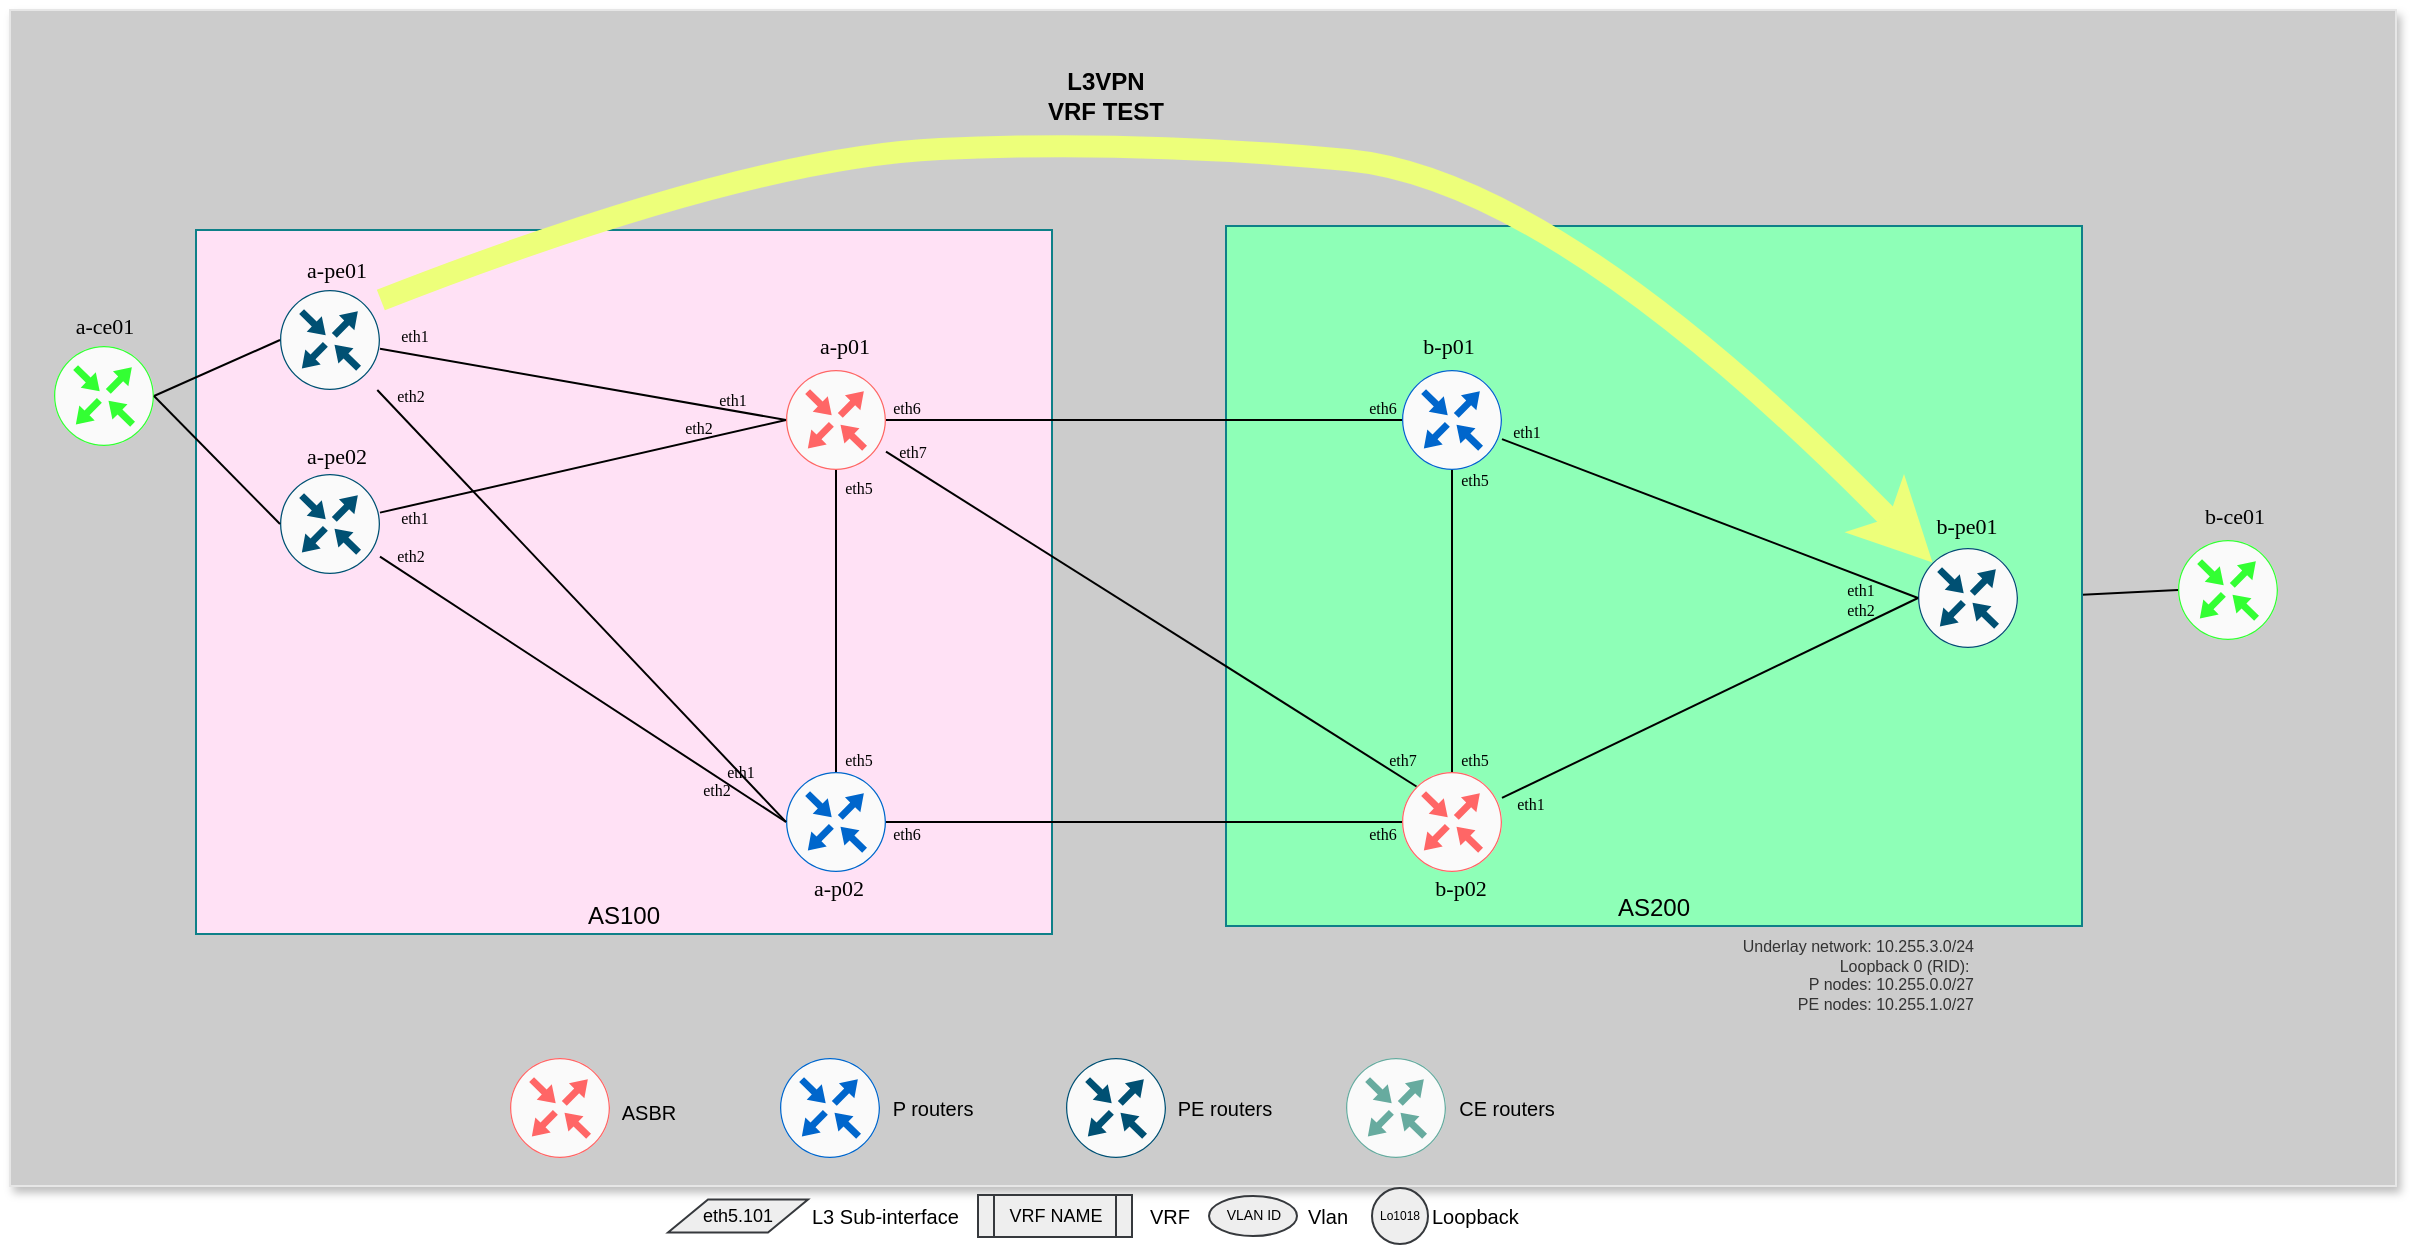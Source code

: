 <mxfile>
    <diagram name="Page-1" id="-UelpCdYEey4y5baOnSz">
        <mxGraphModel dx="1777" dy="1005" grid="0" gridSize="10" guides="1" tooltips="1" connect="1" arrows="1" fold="1" page="0" pageScale="1" pageWidth="827" pageHeight="1169" math="0" shadow="0">
            <root>
                <mxCell id="0"/>
                <mxCell id="-plp4mE1TCrz63QN9HbG-12" value="Background Image" parent="0"/>
                <mxCell id="-plp4mE1TCrz63QN9HbG-13" value="" style="rounded=0;whiteSpace=wrap;html=1;fillColor=#CCCCCC;fontColor=#333333;strokeColor=#E6E6E6;shadow=1;" parent="-plp4mE1TCrz63QN9HbG-12" vertex="1">
                    <mxGeometry x="-374" y="-184" width="1193" height="588" as="geometry"/>
                </mxCell>
                <mxCell id="3" value="a-ce01" style="text;html=1;align=center;verticalAlign=middle;resizable=0;points=[];autosize=1;strokeColor=none;fillColor=none;fontSize=11;fontFamily=Verdana;" parent="-plp4mE1TCrz63QN9HbG-12" vertex="1">
                    <mxGeometry x="-355" y="-39" width="56" height="25" as="geometry"/>
                </mxCell>
                <mxCell id="11" value="b-ce01" style="text;html=1;align=center;verticalAlign=middle;resizable=0;points=[];autosize=1;strokeColor=none;fillColor=none;fontSize=11;fontFamily=Verdana;" parent="-plp4mE1TCrz63QN9HbG-12" vertex="1">
                    <mxGeometry x="710" y="56" width="56" height="25" as="geometry"/>
                </mxCell>
                <mxCell id="13" style="edgeStyle=none;curved=1;rounded=0;orthogonalLoop=1;jettySize=auto;html=1;fontSize=12;startSize=8;endSize=8;endArrow=none;endFill=0;strokeWidth=1;exitX=1;exitY=0.5;exitDx=0;exitDy=0;exitPerimeter=0;entryX=0;entryY=0.5;entryDx=0;entryDy=0;entryPerimeter=0;" parent="-plp4mE1TCrz63QN9HbG-12" source="WSuv4SzaL3Qnk7HgxCXB-66" target="12" edge="1">
                    <mxGeometry relative="1" as="geometry">
                        <mxPoint x="742" y="120" as="targetPoint"/>
                        <mxPoint x="484" y="120" as="sourcePoint"/>
                    </mxGeometry>
                </mxCell>
                <mxCell id="1" parent="0"/>
                <mxCell id="WSuv4SzaL3Qnk7HgxCXB-26" value="AS100" style="rounded=0;whiteSpace=wrap;html=1;fillColor=#FFE1F5;strokeColor=#0e8088;verticalAlign=bottom;shadow=0;" parent="1" vertex="1">
                    <mxGeometry x="-281" y="-74" width="428" height="352" as="geometry"/>
                </mxCell>
                <mxCell id="WSuv4SzaL3Qnk7HgxCXB-204" value="" style="sketch=0;points=[[0.5,0,0],[1,0.5,0],[0.5,1,0],[0,0.5,0],[0.145,0.145,0],[0.856,0.145,0],[0.855,0.856,0],[0.145,0.855,0]];verticalLabelPosition=bottom;html=1;verticalAlign=top;aspect=fixed;align=center;pointerEvents=1;shape=mxgraph.cisco19.rect;prIcon=router;fillColor=#FAFAFA;strokeColor=#0066CC;fontSize=8;" parent="1" vertex="1">
                    <mxGeometry x="11" y="340" width="50" height="50" as="geometry"/>
                </mxCell>
                <mxCell id="WSuv4SzaL3Qnk7HgxCXB-205" value="P routers" style="text;html=1;align=center;verticalAlign=middle;resizable=0;points=[];autosize=1;strokeColor=none;fillColor=none;fontSize=10;" parent="1" vertex="1">
                    <mxGeometry x="58" y="353" width="58" height="24" as="geometry"/>
                </mxCell>
                <mxCell id="WSuv4SzaL3Qnk7HgxCXB-206" value="" style="sketch=0;points=[[0.5,0,0],[1,0.5,0],[0.5,1,0],[0,0.5,0],[0.145,0.145,0],[0.856,0.145,0],[0.855,0.856,0],[0.145,0.855,0]];verticalLabelPosition=bottom;html=1;verticalAlign=top;aspect=fixed;align=center;pointerEvents=1;shape=mxgraph.cisco19.rect;prIcon=router;fillColor=#FAFAFA;strokeColor=#005073;fontSize=8;" parent="1" vertex="1">
                    <mxGeometry x="154" y="340" width="50" height="50" as="geometry"/>
                </mxCell>
                <mxCell id="WSuv4SzaL3Qnk7HgxCXB-207" value="PE routers" style="text;html=1;align=center;verticalAlign=middle;resizable=0;points=[];autosize=1;strokeColor=none;fillColor=none;fontSize=10;" parent="1" vertex="1">
                    <mxGeometry x="200.5" y="353" width="65" height="24" as="geometry"/>
                </mxCell>
                <mxCell id="WSuv4SzaL3Qnk7HgxCXB-208" value="" style="sketch=0;points=[[0.5,0,0],[1,0.5,0],[0.5,1,0],[0,0.5,0],[0.145,0.145,0],[0.856,0.145,0],[0.855,0.856,0],[0.145,0.855,0]];verticalLabelPosition=bottom;html=1;verticalAlign=top;aspect=fixed;align=center;pointerEvents=1;shape=mxgraph.cisco19.rect;prIcon=router;fillColor=#FAFAFA;strokeColor=#67AB9F;fontSize=8;" parent="1" vertex="1">
                    <mxGeometry x="294" y="340" width="50" height="50" as="geometry"/>
                </mxCell>
                <mxCell id="WSuv4SzaL3Qnk7HgxCXB-209" value="CE routers" style="text;html=1;align=center;verticalAlign=middle;resizable=0;points=[];autosize=1;strokeColor=none;fillColor=none;fontSize=10;" parent="1" vertex="1">
                    <mxGeometry x="341" y="353" width="66" height="24" as="geometry"/>
                </mxCell>
                <mxCell id="-plp4mE1TCrz63QN9HbG-1" value="VRF NAME" style="shape=process;whiteSpace=wrap;html=1;backgroundOutline=1;fillColor=#eeeeee;strokeColor=#36393d;fontSize=9;" parent="1" vertex="1">
                    <mxGeometry x="110" y="408.5" width="77" height="21" as="geometry"/>
                </mxCell>
                <mxCell id="-plp4mE1TCrz63QN9HbG-2" value="VRF" style="text;html=1;align=left;verticalAlign=middle;resizable=0;points=[];autosize=1;strokeColor=none;fillColor=none;fontSize=10;" parent="1" vertex="1">
                    <mxGeometry x="194" y="407" width="38" height="24" as="geometry"/>
                </mxCell>
                <mxCell id="-plp4mE1TCrz63QN9HbG-3" value="VLAN ID" style="ellipse;whiteSpace=wrap;html=1;fontSize=7;fillColor=#eeeeee;strokeColor=#36393d;" parent="1" vertex="1">
                    <mxGeometry x="225.5" y="409" width="44" height="20" as="geometry"/>
                </mxCell>
                <mxCell id="-plp4mE1TCrz63QN9HbG-5" value="Vlan" style="text;html=1;align=left;verticalAlign=middle;resizable=0;points=[];autosize=1;strokeColor=none;fillColor=none;fontSize=10;" parent="1" vertex="1">
                    <mxGeometry x="273" y="407" width="38" height="24" as="geometry"/>
                </mxCell>
                <mxCell id="-plp4mE1TCrz63QN9HbG-7" value="Lo1018" style="ellipse;whiteSpace=wrap;html=1;aspect=fixed;fillColor=#eeeeee;strokeColor=#36393d;fontSize=6;" parent="1" vertex="1">
                    <mxGeometry x="307" y="405" width="28" height="28" as="geometry"/>
                </mxCell>
                <mxCell id="-plp4mE1TCrz63QN9HbG-8" value="Loopback" style="text;html=1;align=left;verticalAlign=middle;resizable=0;points=[];autosize=1;strokeColor=none;fillColor=none;fontSize=10;" parent="1" vertex="1">
                    <mxGeometry x="335" y="407" width="61" height="24" as="geometry"/>
                </mxCell>
                <mxCell id="JTRN2UEG_rgVW73hcwAd-14" value="eth5.101" style="shape=parallelogram;perimeter=parallelogramPerimeter;whiteSpace=wrap;html=1;fixedSize=1;fontSize=9;fillColor=#eeeeee;strokeColor=#36393d;" parent="1" vertex="1">
                    <mxGeometry x="-45" y="410.75" width="70" height="16.5" as="geometry"/>
                </mxCell>
                <mxCell id="JTRN2UEG_rgVW73hcwAd-15" value="L3 Sub-interface" style="text;html=1;align=left;verticalAlign=middle;resizable=0;points=[];autosize=1;strokeColor=none;fillColor=none;fontSize=10;" parent="1" vertex="1">
                    <mxGeometry x="25" y="407" width="91" height="24" as="geometry"/>
                </mxCell>
                <mxCell id="A-7povr_MnUaADOWKXIy-27" value="&lt;b&gt;L3VPN&lt;/b&gt;&lt;div&gt;&lt;b&gt;VRF TEST&lt;/b&gt;&lt;/div&gt;" style="text;html=1;align=center;verticalAlign=middle;whiteSpace=wrap;rounded=0;" parent="1" vertex="1">
                    <mxGeometry x="144" y="-156" width="60" height="30" as="geometry"/>
                </mxCell>
                <mxCell id="17" value="AS200" style="rounded=0;whiteSpace=wrap;html=1;fillColor=#8EFFB7;strokeColor=#0e8088;verticalAlign=bottom;shadow=0;" vertex="1" parent="1">
                    <mxGeometry x="234" y="-76" width="428" height="350" as="geometry"/>
                </mxCell>
                <mxCell id="A-7povr_MnUaADOWKXIy-25" value="" style="curved=1;endArrow=classic;html=1;rounded=0;entryX=0.145;entryY=0.145;entryDx=0;entryDy=0;entryPerimeter=0;exitX=0.902;exitY=1.12;exitDx=0;exitDy=0;exitPerimeter=0;strokeColor=#EDFF7A;strokeWidth=11;" parent="1" source="WSuv4SzaL3Qnk7HgxCXB-101" target="WSuv4SzaL3Qnk7HgxCXB-66" edge="1">
                    <mxGeometry width="50" height="50" relative="1" as="geometry">
                        <mxPoint x="229" y="75" as="sourcePoint"/>
                        <mxPoint x="279" y="25" as="targetPoint"/>
                        <Array as="points">
                            <mxPoint x="-7" y="-110"/>
                            <mxPoint x="189" y="-119"/>
                            <mxPoint x="400" y="-99"/>
                        </Array>
                    </mxGeometry>
                </mxCell>
                <mxCell id="WSuv4SzaL3Qnk7HgxCXB-57" value="Topology" parent="0"/>
                <mxCell id="WSuv4SzaL3Qnk7HgxCXB-58" value="" style="sketch=0;points=[[0.5,0,0],[1,0.5,0],[0.5,1,0],[0,0.5,0],[0.145,0.145,0],[0.856,0.145,0],[0.855,0.856,0],[0.145,0.855,0]];verticalLabelPosition=bottom;html=1;verticalAlign=top;aspect=fixed;align=center;pointerEvents=1;shape=mxgraph.cisco19.rect;prIcon=router;fillColor=#FAFAFA;strokeColor=#005073;" parent="WSuv4SzaL3Qnk7HgxCXB-57" vertex="1">
                    <mxGeometry x="-239" y="-44" width="50" height="50" as="geometry"/>
                </mxCell>
                <mxCell id="WSuv4SzaL3Qnk7HgxCXB-59" value="" style="sketch=0;points=[[0.5,0,0],[1,0.5,0],[0.5,1,0],[0,0.5,0],[0.145,0.145,0],[0.856,0.145,0],[0.855,0.856,0],[0.145,0.855,0]];verticalLabelPosition=bottom;html=1;verticalAlign=top;aspect=fixed;align=center;pointerEvents=1;shape=mxgraph.cisco19.rect;prIcon=router;fillColor=#FAFAFA;strokeColor=#005073;" parent="WSuv4SzaL3Qnk7HgxCXB-57" vertex="1">
                    <mxGeometry x="-239" y="48" width="50" height="50" as="geometry"/>
                </mxCell>
                <mxCell id="WSuv4SzaL3Qnk7HgxCXB-62" value="" style="sketch=0;points=[[0.5,0,0],[1,0.5,0],[0.5,1,0],[0,0.5,0],[0.145,0.145,0],[0.856,0.145,0],[0.855,0.856,0],[0.145,0.855,0]];verticalLabelPosition=bottom;html=1;verticalAlign=top;aspect=fixed;align=center;pointerEvents=1;shape=mxgraph.cisco19.rect;prIcon=router;fillColor=#FAFAFA;strokeColor=#FF6666;" parent="WSuv4SzaL3Qnk7HgxCXB-57" vertex="1">
                    <mxGeometry x="14" y="-4" width="50" height="50" as="geometry"/>
                </mxCell>
                <mxCell id="WSuv4SzaL3Qnk7HgxCXB-63" value="" style="sketch=0;points=[[0.5,0,0],[1,0.5,0],[0.5,1,0],[0,0.5,0],[0.145,0.145,0],[0.856,0.145,0],[0.855,0.856,0],[0.145,0.855,0]];verticalLabelPosition=bottom;html=1;verticalAlign=top;aspect=fixed;align=center;pointerEvents=1;shape=mxgraph.cisco19.rect;prIcon=router;fillColor=#FAFAFA;strokeColor=#0066CC;" parent="WSuv4SzaL3Qnk7HgxCXB-57" vertex="1">
                    <mxGeometry x="14" y="197" width="50" height="50" as="geometry"/>
                </mxCell>
                <mxCell id="WSuv4SzaL3Qnk7HgxCXB-64" value="" style="sketch=0;points=[[0.5,0,0],[1,0.5,0],[0.5,1,0],[0,0.5,0],[0.145,0.145,0],[0.856,0.145,0],[0.855,0.856,0],[0.145,0.855,0]];verticalLabelPosition=bottom;html=1;verticalAlign=top;aspect=fixed;align=center;pointerEvents=1;shape=mxgraph.cisco19.rect;prIcon=router;fillColor=#FAFAFA;strokeColor=#0066CC;" parent="WSuv4SzaL3Qnk7HgxCXB-57" vertex="1">
                    <mxGeometry x="322" y="-4" width="50" height="50" as="geometry"/>
                </mxCell>
                <mxCell id="WSuv4SzaL3Qnk7HgxCXB-65" value="" style="sketch=0;points=[[0.5,0,0],[1,0.5,0],[0.5,1,0],[0,0.5,0],[0.145,0.145,0],[0.856,0.145,0],[0.855,0.856,0],[0.145,0.855,0]];verticalLabelPosition=bottom;html=1;verticalAlign=top;aspect=fixed;align=center;pointerEvents=1;shape=mxgraph.cisco19.rect;prIcon=router;fillColor=#FAFAFA;strokeColor=#FF6666;" parent="WSuv4SzaL3Qnk7HgxCXB-57" vertex="1">
                    <mxGeometry x="322" y="197" width="50" height="50" as="geometry"/>
                </mxCell>
                <mxCell id="WSuv4SzaL3Qnk7HgxCXB-66" value="" style="sketch=0;points=[[0.5,0,0],[1,0.5,0],[0.5,1,0],[0,0.5,0],[0.145,0.145,0],[0.856,0.145,0],[0.855,0.856,0],[0.145,0.855,0]];verticalLabelPosition=bottom;html=1;verticalAlign=top;aspect=fixed;align=center;pointerEvents=1;shape=mxgraph.cisco19.rect;prIcon=router;fillColor=#FAFAFA;strokeColor=#005073;" parent="WSuv4SzaL3Qnk7HgxCXB-57" vertex="1">
                    <mxGeometry x="580" y="85" width="50" height="50" as="geometry"/>
                </mxCell>
                <mxCell id="WSuv4SzaL3Qnk7HgxCXB-69" style="edgeStyle=none;curved=1;rounded=0;orthogonalLoop=1;jettySize=auto;html=1;entryX=0;entryY=0.5;entryDx=0;entryDy=0;entryPerimeter=0;fontSize=12;startSize=8;endSize=8;endArrow=none;endFill=0;" parent="WSuv4SzaL3Qnk7HgxCXB-57" source="WSuv4SzaL3Qnk7HgxCXB-59" target="WSuv4SzaL3Qnk7HgxCXB-62" edge="1">
                    <mxGeometry relative="1" as="geometry"/>
                </mxCell>
                <mxCell id="WSuv4SzaL3Qnk7HgxCXB-70" style="edgeStyle=none;curved=1;rounded=0;orthogonalLoop=1;jettySize=auto;html=1;entryX=0;entryY=0.5;entryDx=0;entryDy=0;entryPerimeter=0;fontSize=12;startSize=8;endSize=8;endArrow=none;endFill=0;" parent="WSuv4SzaL3Qnk7HgxCXB-57" source="WSuv4SzaL3Qnk7HgxCXB-58" target="WSuv4SzaL3Qnk7HgxCXB-62" edge="1">
                    <mxGeometry relative="1" as="geometry"/>
                </mxCell>
                <mxCell id="WSuv4SzaL3Qnk7HgxCXB-71" style="edgeStyle=none;curved=1;rounded=0;orthogonalLoop=1;jettySize=auto;html=1;fontSize=12;startSize=8;endSize=8;endArrow=none;endFill=0;strokeWidth=1;" parent="WSuv4SzaL3Qnk7HgxCXB-57" source="WSuv4SzaL3Qnk7HgxCXB-62" target="WSuv4SzaL3Qnk7HgxCXB-64" edge="1">
                    <mxGeometry relative="1" as="geometry">
                        <mxPoint x="252" y="21" as="targetPoint"/>
                    </mxGeometry>
                </mxCell>
                <mxCell id="WSuv4SzaL3Qnk7HgxCXB-72" style="edgeStyle=none;curved=1;rounded=0;orthogonalLoop=1;jettySize=auto;html=1;entryX=0;entryY=0.5;entryDx=0;entryDy=0;entryPerimeter=0;fontSize=12;startSize=8;endSize=8;endArrow=none;endFill=0;strokeWidth=1;" parent="WSuv4SzaL3Qnk7HgxCXB-57" source="WSuv4SzaL3Qnk7HgxCXB-63" target="WSuv4SzaL3Qnk7HgxCXB-65" edge="1">
                    <mxGeometry relative="1" as="geometry"/>
                </mxCell>
                <mxCell id="WSuv4SzaL3Qnk7HgxCXB-73" style="edgeStyle=none;curved=1;rounded=0;orthogonalLoop=1;jettySize=auto;html=1;fontSize=12;startSize=8;endSize=8;entryX=0.5;entryY=1;entryDx=0;entryDy=0;entryPerimeter=0;endArrow=none;endFill=0;strokeWidth=1;" parent="WSuv4SzaL3Qnk7HgxCXB-57" source="WSuv4SzaL3Qnk7HgxCXB-63" target="WSuv4SzaL3Qnk7HgxCXB-62" edge="1">
                    <mxGeometry relative="1" as="geometry">
                        <mxPoint x="325" y="31" as="targetPoint"/>
                    </mxGeometry>
                </mxCell>
                <mxCell id="WSuv4SzaL3Qnk7HgxCXB-74" style="edgeStyle=none;curved=1;rounded=0;orthogonalLoop=1;jettySize=auto;html=1;entryX=0.5;entryY=0;entryDx=0;entryDy=0;entryPerimeter=0;fontSize=12;startSize=8;endSize=8;endArrow=none;endFill=0;strokeWidth=1;" parent="WSuv4SzaL3Qnk7HgxCXB-57" source="WSuv4SzaL3Qnk7HgxCXB-64" target="WSuv4SzaL3Qnk7HgxCXB-65" edge="1">
                    <mxGeometry relative="1" as="geometry"/>
                </mxCell>
                <mxCell id="WSuv4SzaL3Qnk7HgxCXB-75" style="edgeStyle=none;curved=1;rounded=0;orthogonalLoop=1;jettySize=auto;html=1;entryX=0.145;entryY=0.145;entryDx=0;entryDy=0;entryPerimeter=0;fontSize=12;startSize=8;endSize=8;endArrow=none;endFill=0;strokeWidth=1;" parent="WSuv4SzaL3Qnk7HgxCXB-57" source="WSuv4SzaL3Qnk7HgxCXB-62" target="WSuv4SzaL3Qnk7HgxCXB-65" edge="1">
                    <mxGeometry relative="1" as="geometry"/>
                </mxCell>
                <mxCell id="WSuv4SzaL3Qnk7HgxCXB-76" style="edgeStyle=none;curved=1;rounded=0;orthogonalLoop=1;jettySize=auto;html=1;entryX=0;entryY=0.5;entryDx=0;entryDy=0;entryPerimeter=0;fontSize=12;startSize=8;endSize=8;endArrow=none;endFill=0;" parent="WSuv4SzaL3Qnk7HgxCXB-57" source="WSuv4SzaL3Qnk7HgxCXB-58" target="WSuv4SzaL3Qnk7HgxCXB-63" edge="1">
                    <mxGeometry relative="1" as="geometry"/>
                </mxCell>
                <mxCell id="WSuv4SzaL3Qnk7HgxCXB-77" style="edgeStyle=none;curved=1;rounded=0;orthogonalLoop=1;jettySize=auto;html=1;entryX=0;entryY=0.5;entryDx=0;entryDy=0;entryPerimeter=0;fontSize=12;startSize=8;endSize=8;endArrow=none;endFill=0;" parent="WSuv4SzaL3Qnk7HgxCXB-57" source="WSuv4SzaL3Qnk7HgxCXB-59" target="WSuv4SzaL3Qnk7HgxCXB-63" edge="1">
                    <mxGeometry relative="1" as="geometry"/>
                </mxCell>
                <mxCell id="WSuv4SzaL3Qnk7HgxCXB-80" style="edgeStyle=none;curved=1;rounded=0;orthogonalLoop=1;jettySize=auto;html=1;entryX=0;entryY=0.5;entryDx=0;entryDy=0;entryPerimeter=0;fontSize=12;startSize=8;endSize=8;endArrow=none;endFill=0;" parent="WSuv4SzaL3Qnk7HgxCXB-57" source="WSuv4SzaL3Qnk7HgxCXB-64" target="WSuv4SzaL3Qnk7HgxCXB-66" edge="1">
                    <mxGeometry relative="1" as="geometry"/>
                </mxCell>
                <mxCell id="WSuv4SzaL3Qnk7HgxCXB-81" style="edgeStyle=none;curved=1;rounded=0;orthogonalLoop=1;jettySize=auto;html=1;entryX=0;entryY=0.5;entryDx=0;entryDy=0;entryPerimeter=0;fontSize=12;startSize=8;endSize=8;endArrow=none;endFill=0;" parent="WSuv4SzaL3Qnk7HgxCXB-57" source="WSuv4SzaL3Qnk7HgxCXB-65" target="WSuv4SzaL3Qnk7HgxCXB-66" edge="1">
                    <mxGeometry relative="1" as="geometry"/>
                </mxCell>
                <UserObject label="&lt;div&gt;&lt;span data-lucid-type=&quot;application/vnd.lucid.text&quot; data-lucid-content=&quot;{&amp;quot;t&amp;quot;:&amp;quot;Loopback 0 (RID): 1.0.0.xISIS: 49.019.168.0.00x.00&amp;quot;,&amp;quot;m&amp;quot;:[{&amp;quot;s&amp;quot;:0,&amp;quot;n&amp;quot;:&amp;quot;a&amp;quot;,&amp;quot;v&amp;quot;:&amp;quot;left&amp;quot;},{&amp;quot;s&amp;quot;:0,&amp;quot;n&amp;quot;:&amp;quot;c&amp;quot;,&amp;quot;v&amp;quot;:&amp;quot;333333ff&amp;quot;,&amp;quot;e&amp;quot;:56},{&amp;quot;s&amp;quot;:0,&amp;quot;n&amp;quot;:&amp;quot;s&amp;quot;,&amp;quot;v&amp;quot;:17.778,&amp;quot;e&amp;quot;:56}]}&quot;&gt;&lt;span style=&quot;color: rgb(51, 51, 51);&quot;&gt;&lt;font&gt;Underlay network: 10.255.3.0/24&lt;/font&gt;&lt;/span&gt;&lt;/span&gt;&lt;/div&gt;&lt;span data-lucid-type=&quot;application/vnd.lucid.text&quot; data-lucid-content=&quot;{&amp;quot;t&amp;quot;:&amp;quot;Loopback 0 (RID): 1.0.0.xISIS: 49.019.168.0.00x.00&amp;quot;,&amp;quot;m&amp;quot;:[{&amp;quot;s&amp;quot;:0,&amp;quot;n&amp;quot;:&amp;quot;a&amp;quot;,&amp;quot;v&amp;quot;:&amp;quot;left&amp;quot;},{&amp;quot;s&amp;quot;:0,&amp;quot;n&amp;quot;:&amp;quot;c&amp;quot;,&amp;quot;v&amp;quot;:&amp;quot;333333ff&amp;quot;,&amp;quot;e&amp;quot;:56},{&amp;quot;s&amp;quot;:0,&amp;quot;n&amp;quot;:&amp;quot;s&amp;quot;,&amp;quot;v&amp;quot;:17.778,&amp;quot;e&amp;quot;:56}]}&quot;&gt;&lt;span style=&quot;color: rgb(51, 51, 51);&quot;&gt;&lt;font&gt;Loopback 0 (RID):&amp;nbsp;&lt;br&gt;&lt;/font&gt;&lt;/span&gt;&lt;/span&gt;&lt;div&gt;&lt;span data-lucid-type=&quot;application/vnd.lucid.text&quot; data-lucid-content=&quot;{&amp;quot;t&amp;quot;:&amp;quot;Loopback 0 (RID): 1.0.0.xISIS: 49.019.168.0.00x.00&amp;quot;,&amp;quot;m&amp;quot;:[{&amp;quot;s&amp;quot;:0,&amp;quot;n&amp;quot;:&amp;quot;a&amp;quot;,&amp;quot;v&amp;quot;:&amp;quot;left&amp;quot;},{&amp;quot;s&amp;quot;:0,&amp;quot;n&amp;quot;:&amp;quot;c&amp;quot;,&amp;quot;v&amp;quot;:&amp;quot;333333ff&amp;quot;,&amp;quot;e&amp;quot;:56},{&amp;quot;s&amp;quot;:0,&amp;quot;n&amp;quot;:&amp;quot;s&amp;quot;,&amp;quot;v&amp;quot;:17.778,&amp;quot;e&amp;quot;:56}]}&quot;&gt;&lt;font style=&quot;&quot;&gt;&lt;font color=&quot;#333333&quot;&gt;P nodes: 10.255.0.0/27&lt;/font&gt;&lt;br&gt;&lt;/font&gt;&lt;/span&gt;&lt;/div&gt;&lt;div&gt;&lt;span data-lucid-type=&quot;application/vnd.lucid.text&quot; data-lucid-content=&quot;{&amp;quot;t&amp;quot;:&amp;quot;Loopback 0 (RID): 1.0.0.xISIS: 49.019.168.0.00x.00&amp;quot;,&amp;quot;m&amp;quot;:[{&amp;quot;s&amp;quot;:0,&amp;quot;n&amp;quot;:&amp;quot;a&amp;quot;,&amp;quot;v&amp;quot;:&amp;quot;left&amp;quot;},{&amp;quot;s&amp;quot;:0,&amp;quot;n&amp;quot;:&amp;quot;c&amp;quot;,&amp;quot;v&amp;quot;:&amp;quot;333333ff&amp;quot;,&amp;quot;e&amp;quot;:56},{&amp;quot;s&amp;quot;:0,&amp;quot;n&amp;quot;:&amp;quot;s&amp;quot;,&amp;quot;v&amp;quot;:17.778,&amp;quot;e&amp;quot;:56}]}&quot;&gt;&lt;font style=&quot;&quot;&gt;&lt;font color=&quot;#333333&quot;&gt;PE nodes:&amp;nbsp;&lt;/font&gt;&lt;/font&gt;&lt;/span&gt;&lt;span style=&quot;background-color: initial;&quot;&gt;&lt;font color=&quot;#333333&quot;&gt;10.255.1.0/27&lt;/font&gt;&lt;/span&gt;&lt;/div&gt;" id="WSuv4SzaL3Qnk7HgxCXB-153">
                    <mxCell style="text;whiteSpace=wrap;html=1;align=right;fontSize=8;fontFamily=Helvetica;" parent="WSuv4SzaL3Qnk7HgxCXB-57" vertex="1">
                        <mxGeometry x="485" y="273" width="125" height="38" as="geometry"/>
                    </mxCell>
                </UserObject>
                <mxCell id="-plp4mE1TCrz63QN9HbG-9" value="" style="sketch=0;points=[[0.5,0,0],[1,0.5,0],[0.5,1,0],[0,0.5,0],[0.145,0.145,0],[0.856,0.145,0],[0.855,0.856,0],[0.145,0.855,0]];verticalLabelPosition=bottom;html=1;verticalAlign=top;aspect=fixed;align=center;pointerEvents=1;shape=mxgraph.cisco19.rect;prIcon=router;fillColor=#FAFAFA;strokeColor=#FF6666;" parent="WSuv4SzaL3Qnk7HgxCXB-57" vertex="1">
                    <mxGeometry x="-124" y="340" width="50" height="50" as="geometry"/>
                </mxCell>
                <mxCell id="-plp4mE1TCrz63QN9HbG-10" value="ASBR" style="text;html=1;align=center;verticalAlign=middle;resizable=0;points=[];autosize=1;strokeColor=none;fillColor=none;fontSize=10;" parent="WSuv4SzaL3Qnk7HgxCXB-57" vertex="1">
                    <mxGeometry x="-78" y="355" width="45" height="24" as="geometry"/>
                </mxCell>
                <mxCell id="12" value="" style="sketch=0;points=[[0.5,0,0],[1,0.5,0],[0.5,1,0],[0,0.5,0],[0.145,0.145,0],[0.856,0.145,0],[0.855,0.856,0],[0.145,0.855,0]];verticalLabelPosition=bottom;html=1;verticalAlign=top;aspect=fixed;align=center;pointerEvents=1;shape=mxgraph.cisco19.rect;prIcon=router;fillColor=#FAFAFA;strokeColor=#33FF33;" parent="WSuv4SzaL3Qnk7HgxCXB-57" vertex="1">
                    <mxGeometry x="710" y="81" width="50" height="50" as="geometry"/>
                </mxCell>
                <mxCell id="2" value="" style="sketch=0;points=[[0.5,0,0],[1,0.5,0],[0.5,1,0],[0,0.5,0],[0.145,0.145,0],[0.856,0.145,0],[0.855,0.856,0],[0.145,0.855,0]];verticalLabelPosition=bottom;html=1;verticalAlign=top;aspect=fixed;align=center;pointerEvents=1;shape=mxgraph.cisco19.rect;prIcon=router;fillColor=#FAFAFA;strokeColor=#33FF33;" parent="WSuv4SzaL3Qnk7HgxCXB-57" vertex="1">
                    <mxGeometry x="-352" y="-16" width="50" height="50" as="geometry"/>
                </mxCell>
                <mxCell id="5" style="edgeStyle=none;curved=1;rounded=0;orthogonalLoop=1;jettySize=auto;html=1;entryX=0;entryY=0.5;entryDx=0;entryDy=0;entryPerimeter=0;fontSize=12;startSize=8;endSize=8;endArrow=none;endFill=0;exitX=1;exitY=0.5;exitDx=0;exitDy=0;exitPerimeter=0;" parent="WSuv4SzaL3Qnk7HgxCXB-57" source="2" target="WSuv4SzaL3Qnk7HgxCXB-58" edge="1">
                    <mxGeometry relative="1" as="geometry">
                        <mxPoint x="-275" y="-4" as="sourcePoint"/>
                        <mxPoint x="-192" y="115.61" as="targetPoint"/>
                    </mxGeometry>
                </mxCell>
                <mxCell id="6" style="edgeStyle=none;curved=1;rounded=0;orthogonalLoop=1;jettySize=auto;html=1;entryX=0;entryY=0.5;entryDx=0;entryDy=0;entryPerimeter=0;fontSize=12;startSize=8;endSize=8;endArrow=none;endFill=0;exitX=1;exitY=0.5;exitDx=0;exitDy=0;exitPerimeter=0;" parent="WSuv4SzaL3Qnk7HgxCXB-57" source="2" target="WSuv4SzaL3Qnk7HgxCXB-59" edge="1">
                    <mxGeometry relative="1" as="geometry">
                        <mxPoint x="-310" y="83" as="sourcePoint"/>
                        <mxPoint x="-247" y="55" as="targetPoint"/>
                    </mxGeometry>
                </mxCell>
                <mxCell id="WSuv4SzaL3Qnk7HgxCXB-48" value="Hostnames" parent="0"/>
                <mxCell id="WSuv4SzaL3Qnk7HgxCXB-49" value="a-p01" style="text;html=1;align=center;verticalAlign=middle;resizable=0;points=[];autosize=1;strokeColor=none;fillColor=none;fontSize=11;fontFamily=Verdana;" parent="WSuv4SzaL3Qnk7HgxCXB-48" vertex="1">
                    <mxGeometry x="18" y="-29" width="50" height="25" as="geometry"/>
                </mxCell>
                <mxCell id="WSuv4SzaL3Qnk7HgxCXB-50" value="a-p02" style="text;html=1;align=center;verticalAlign=middle;resizable=0;points=[];autosize=1;strokeColor=none;fillColor=none;fontSize=11;fontFamily=Verdana;" parent="WSuv4SzaL3Qnk7HgxCXB-48" vertex="1">
                    <mxGeometry x="14.5" y="242" width="50" height="25" as="geometry"/>
                </mxCell>
                <mxCell id="WSuv4SzaL3Qnk7HgxCXB-51" value="b-pe01" style="text;html=1;align=center;verticalAlign=middle;resizable=0;points=[];autosize=1;strokeColor=none;fillColor=none;fontSize=11;fontFamily=Verdana;" parent="WSuv4SzaL3Qnk7HgxCXB-48" vertex="1">
                    <mxGeometry x="575" y="61" width="57" height="25" as="geometry"/>
                </mxCell>
                <mxCell id="WSuv4SzaL3Qnk7HgxCXB-52" value="a-pe02" style="text;html=1;align=center;verticalAlign=middle;resizable=0;points=[];autosize=1;strokeColor=none;fillColor=none;fontSize=11;fontFamily=Verdana;" parent="WSuv4SzaL3Qnk7HgxCXB-48" vertex="1">
                    <mxGeometry x="-240" y="26" width="57" height="25" as="geometry"/>
                </mxCell>
                <mxCell id="WSuv4SzaL3Qnk7HgxCXB-55" value="b-p02" style="text;html=1;align=center;verticalAlign=middle;resizable=0;points=[];autosize=1;strokeColor=none;fillColor=none;fontSize=11;fontFamily=Verdana;" parent="WSuv4SzaL3Qnk7HgxCXB-48" vertex="1">
                    <mxGeometry x="325" y="242" width="51" height="25" as="geometry"/>
                </mxCell>
                <mxCell id="WSuv4SzaL3Qnk7HgxCXB-56" value="b-p01" style="text;html=1;align=center;verticalAlign=middle;resizable=0;points=[];autosize=1;strokeColor=none;fillColor=none;fontSize=11;fontFamily=Verdana;" parent="WSuv4SzaL3Qnk7HgxCXB-48" vertex="1">
                    <mxGeometry x="319.5" y="-28.5" width="51" height="25" as="geometry"/>
                </mxCell>
                <mxCell id="WSuv4SzaL3Qnk7HgxCXB-101" value="a-pe01" style="text;html=1;align=center;verticalAlign=middle;resizable=0;points=[];autosize=1;strokeColor=none;fillColor=none;fontSize=11;fontFamily=Verdana;" parent="WSuv4SzaL3Qnk7HgxCXB-48" vertex="1">
                    <mxGeometry x="-240" y="-67" width="57" height="25" as="geometry"/>
                </mxCell>
                <mxCell id="WSuv4SzaL3Qnk7HgxCXB-106" value="Interfaces" parent="0"/>
                <mxCell id="WSuv4SzaL3Qnk7HgxCXB-115" value="eth1" style="text;html=1;align=center;verticalAlign=middle;resizable=0;points=[];autosize=1;strokeColor=none;fillColor=none;fontSize=8;fontFamily=Verdana;" parent="WSuv4SzaL3Qnk7HgxCXB-106" vertex="1">
                    <mxGeometry x="-190" y="-32" width="36" height="22" as="geometry"/>
                </mxCell>
                <mxCell id="WSuv4SzaL3Qnk7HgxCXB-116" value="eth2" style="text;html=1;align=center;verticalAlign=middle;resizable=0;points=[];autosize=1;strokeColor=none;fillColor=none;fontSize=8;fontFamily=Verdana;" parent="WSuv4SzaL3Qnk7HgxCXB-106" vertex="1">
                    <mxGeometry x="-192" y="-2" width="36" height="22" as="geometry"/>
                </mxCell>
                <mxCell id="WSuv4SzaL3Qnk7HgxCXB-117" value="eth1" style="text;html=1;align=center;verticalAlign=middle;resizable=0;points=[];autosize=1;strokeColor=none;fillColor=none;fontSize=8;fontFamily=Verdana;" parent="WSuv4SzaL3Qnk7HgxCXB-106" vertex="1">
                    <mxGeometry x="-190" y="59" width="36" height="22" as="geometry"/>
                </mxCell>
                <mxCell id="WSuv4SzaL3Qnk7HgxCXB-118" value="eth2" style="text;html=1;align=center;verticalAlign=middle;resizable=0;points=[];autosize=1;strokeColor=none;fillColor=none;fontSize=8;fontFamily=Verdana;" parent="WSuv4SzaL3Qnk7HgxCXB-106" vertex="1">
                    <mxGeometry x="-192" y="78" width="36" height="22" as="geometry"/>
                </mxCell>
                <mxCell id="WSuv4SzaL3Qnk7HgxCXB-123" value="eth1" style="text;html=1;align=center;verticalAlign=middle;resizable=0;points=[];autosize=1;strokeColor=none;fillColor=none;fontSize=8;fontFamily=Verdana;" parent="WSuv4SzaL3Qnk7HgxCXB-106" vertex="1">
                    <mxGeometry x="-31" width="36" height="22" as="geometry"/>
                </mxCell>
                <mxCell id="WSuv4SzaL3Qnk7HgxCXB-124" value="eth2" style="text;html=1;align=center;verticalAlign=middle;resizable=0;points=[];autosize=1;strokeColor=none;fillColor=none;fontSize=8;fontFamily=Verdana;" parent="WSuv4SzaL3Qnk7HgxCXB-106" vertex="1">
                    <mxGeometry x="-48" y="14" width="36" height="22" as="geometry"/>
                </mxCell>
                <mxCell id="WSuv4SzaL3Qnk7HgxCXB-129" value="eth1" style="text;html=1;align=center;verticalAlign=middle;resizable=0;points=[];autosize=1;strokeColor=none;fillColor=none;fontSize=8;fontFamily=Verdana;" parent="WSuv4SzaL3Qnk7HgxCXB-106" vertex="1">
                    <mxGeometry x="-27" y="186" width="36" height="22" as="geometry"/>
                </mxCell>
                <mxCell id="WSuv4SzaL3Qnk7HgxCXB-130" value="eth2" style="text;html=1;align=center;verticalAlign=middle;resizable=0;points=[];autosize=1;strokeColor=none;fillColor=none;fontSize=8;fontFamily=Verdana;" parent="WSuv4SzaL3Qnk7HgxCXB-106" vertex="1">
                    <mxGeometry x="-39" y="195" width="36" height="22" as="geometry"/>
                </mxCell>
                <mxCell id="WSuv4SzaL3Qnk7HgxCXB-133" value="eth5" style="text;html=1;align=center;verticalAlign=middle;resizable=0;points=[];autosize=1;strokeColor=none;fillColor=none;fontSize=8;fontFamily=Verdana;" parent="WSuv4SzaL3Qnk7HgxCXB-106" vertex="1">
                    <mxGeometry x="32" y="44" width="36" height="22" as="geometry"/>
                </mxCell>
                <mxCell id="WSuv4SzaL3Qnk7HgxCXB-134" value="eth5" style="text;html=1;align=center;verticalAlign=middle;resizable=0;points=[];autosize=1;strokeColor=none;fillColor=none;fontSize=8;fontFamily=Verdana;" parent="WSuv4SzaL3Qnk7HgxCXB-106" vertex="1">
                    <mxGeometry x="32" y="180" width="36" height="22" as="geometry"/>
                </mxCell>
                <mxCell id="WSuv4SzaL3Qnk7HgxCXB-135" value="eth7" style="text;html=1;align=center;verticalAlign=middle;resizable=0;points=[];autosize=1;strokeColor=none;fillColor=none;fontSize=8;fontFamily=Verdana;" parent="WSuv4SzaL3Qnk7HgxCXB-106" vertex="1">
                    <mxGeometry x="59" y="26" width="36" height="22" as="geometry"/>
                </mxCell>
                <mxCell id="WSuv4SzaL3Qnk7HgxCXB-136" value="eth7" style="text;html=1;align=center;verticalAlign=middle;resizable=0;points=[];autosize=1;strokeColor=none;fillColor=none;fontSize=8;fontFamily=Verdana;" parent="WSuv4SzaL3Qnk7HgxCXB-106" vertex="1">
                    <mxGeometry x="304" y="180" width="36" height="22" as="geometry"/>
                </mxCell>
                <mxCell id="WSuv4SzaL3Qnk7HgxCXB-137" value="eth6" style="text;html=1;align=center;verticalAlign=middle;resizable=0;points=[];autosize=1;strokeColor=none;fillColor=none;fontSize=8;fontFamily=Verdana;" parent="WSuv4SzaL3Qnk7HgxCXB-106" vertex="1">
                    <mxGeometry x="56" y="4" width="36" height="22" as="geometry"/>
                </mxCell>
                <mxCell id="WSuv4SzaL3Qnk7HgxCXB-138" value="eth6" style="text;html=1;align=center;verticalAlign=middle;resizable=0;points=[];autosize=1;strokeColor=none;fillColor=none;fontSize=8;fontFamily=Verdana;" parent="WSuv4SzaL3Qnk7HgxCXB-106" vertex="1">
                    <mxGeometry x="56" y="217" width="36" height="22" as="geometry"/>
                </mxCell>
                <mxCell id="WSuv4SzaL3Qnk7HgxCXB-139" value="eth6" style="text;html=1;align=center;verticalAlign=middle;resizable=0;points=[];autosize=1;strokeColor=none;fillColor=none;fontSize=8;fontFamily=Verdana;" parent="WSuv4SzaL3Qnk7HgxCXB-106" vertex="1">
                    <mxGeometry x="294" y="217" width="36" height="22" as="geometry"/>
                </mxCell>
                <mxCell id="WSuv4SzaL3Qnk7HgxCXB-140" value="eth6" style="text;html=1;align=center;verticalAlign=middle;resizable=0;points=[];autosize=1;strokeColor=none;fillColor=none;fontSize=8;fontFamily=Verdana;" parent="WSuv4SzaL3Qnk7HgxCXB-106" vertex="1">
                    <mxGeometry x="294" y="4" width="36" height="22" as="geometry"/>
                </mxCell>
                <mxCell id="WSuv4SzaL3Qnk7HgxCXB-141" value="eth5" style="text;html=1;align=center;verticalAlign=middle;resizable=0;points=[];autosize=1;strokeColor=none;fillColor=none;fontSize=8;fontFamily=Verdana;" parent="WSuv4SzaL3Qnk7HgxCXB-106" vertex="1">
                    <mxGeometry x="340" y="180" width="36" height="22" as="geometry"/>
                </mxCell>
                <mxCell id="WSuv4SzaL3Qnk7HgxCXB-142" value="eth5" style="text;html=1;align=center;verticalAlign=middle;resizable=0;points=[];autosize=1;strokeColor=none;fillColor=none;fontSize=8;fontFamily=Verdana;" parent="WSuv4SzaL3Qnk7HgxCXB-106" vertex="1">
                    <mxGeometry x="340" y="40" width="36" height="22" as="geometry"/>
                </mxCell>
                <mxCell id="WSuv4SzaL3Qnk7HgxCXB-143" value="eth1" style="text;html=1;align=center;verticalAlign=middle;resizable=0;points=[];autosize=1;strokeColor=none;fillColor=none;fontSize=8;fontFamily=Verdana;" parent="WSuv4SzaL3Qnk7HgxCXB-106" vertex="1">
                    <mxGeometry x="366" y="16" width="36" height="22" as="geometry"/>
                </mxCell>
                <mxCell id="WSuv4SzaL3Qnk7HgxCXB-144" value="eth1" style="text;html=1;align=center;verticalAlign=middle;resizable=0;points=[];autosize=1;strokeColor=none;fillColor=none;fontSize=8;fontFamily=Verdana;" parent="WSuv4SzaL3Qnk7HgxCXB-106" vertex="1">
                    <mxGeometry x="368" y="202" width="36" height="22" as="geometry"/>
                </mxCell>
                <mxCell id="WSuv4SzaL3Qnk7HgxCXB-145" value="eth1" style="text;html=1;align=center;verticalAlign=middle;resizable=0;points=[];autosize=1;strokeColor=none;fillColor=none;fontSize=8;fontFamily=Verdana;" parent="WSuv4SzaL3Qnk7HgxCXB-106" vertex="1">
                    <mxGeometry x="533" y="95" width="36" height="22" as="geometry"/>
                </mxCell>
                <mxCell id="WSuv4SzaL3Qnk7HgxCXB-146" value="eth2" style="text;html=1;align=center;verticalAlign=middle;resizable=0;points=[];autosize=1;strokeColor=none;fillColor=none;fontSize=8;fontFamily=Verdana;" parent="WSuv4SzaL3Qnk7HgxCXB-106" vertex="1">
                    <mxGeometry x="533" y="105" width="36" height="22" as="geometry"/>
                </mxCell>
                <mxCell id="WSuv4SzaL3Qnk7HgxCXB-154" value="VRF Clients" parent="0" visible="0"/>
                <mxCell id="WSuv4SzaL3Qnk7HgxCXB-155" value="CLIENTS" style="shape=process;whiteSpace=wrap;html=1;backgroundOutline=1;fillColor=#d0cee2;strokeColor=#56517e;fontSize=9;" parent="WSuv4SzaL3Qnk7HgxCXB-154" vertex="1">
                    <mxGeometry x="-254" y="-10" width="77" height="21" as="geometry"/>
                </mxCell>
                <mxCell id="WSuv4SzaL3Qnk7HgxCXB-156" value="CLIENTS" style="shape=process;whiteSpace=wrap;html=1;backgroundOutline=1;fillColor=#d0cee2;strokeColor=#56517e;fontSize=9;" parent="WSuv4SzaL3Qnk7HgxCXB-154" vertex="1">
                    <mxGeometry x="-254" y="88" width="77" height="21" as="geometry"/>
                </mxCell>
                <mxCell id="WSuv4SzaL3Qnk7HgxCXB-159" value="CLIENTS" style="shape=process;whiteSpace=wrap;html=1;backgroundOutline=1;fillColor=#d0cee2;strokeColor=#56517e;fontSize=9;" parent="WSuv4SzaL3Qnk7HgxCXB-154" vertex="1">
                    <mxGeometry x="-470" y="11" width="77" height="21" as="geometry"/>
                </mxCell>
                <mxCell id="WSuv4SzaL3Qnk7HgxCXB-190" style="edgeStyle=none;curved=1;rounded=0;orthogonalLoop=1;jettySize=auto;html=1;fontSize=12;startSize=8;endSize=8;strokeColor=#97D077;endArrow=classicThin;endFill=1;startArrow=classicThin;startFill=1;" parent="WSuv4SzaL3Qnk7HgxCXB-154" edge="1">
                    <mxGeometry relative="1" as="geometry">
                        <mxPoint x="752.677" y="99.968" as="targetPoint"/>
                        <mxPoint x="675" y="100" as="sourcePoint"/>
                    </mxGeometry>
                </mxCell>
                <mxCell id="WSuv4SzaL3Qnk7HgxCXB-191" value="static" style="edgeLabel;html=1;align=center;verticalAlign=middle;resizable=0;points=[];fontSize=9;fontColor=#97D077;" parent="WSuv4SzaL3Qnk7HgxCXB-190" vertex="1" connectable="0">
                    <mxGeometry x="0.086" relative="1" as="geometry">
                        <mxPoint as="offset"/>
                    </mxGeometry>
                </mxCell>
                <mxCell id="WSuv4SzaL3Qnk7HgxCXB-161" value="vlan 1810" style="ellipse;whiteSpace=wrap;html=1;fontSize=7;fillColor=#d0cee2;strokeColor=#56517e;" parent="WSuv4SzaL3Qnk7HgxCXB-154" vertex="1">
                    <mxGeometry x="-397" y="12" width="44" height="20" as="geometry"/>
                </mxCell>
                <mxCell id="WSuv4SzaL3Qnk7HgxCXB-162" value="vlan 1810" style="ellipse;whiteSpace=wrap;html=1;fontSize=7;fillColor=#d0cee2;strokeColor=#56517e;" parent="WSuv4SzaL3Qnk7HgxCXB-154" vertex="1">
                    <mxGeometry x="-276" y="-23" width="44" height="20" as="geometry"/>
                </mxCell>
                <mxCell id="WSuv4SzaL3Qnk7HgxCXB-163" value="vlan 1810" style="ellipse;whiteSpace=wrap;html=1;fontSize=7;fillColor=#d0cee2;strokeColor=#56517e;" parent="WSuv4SzaL3Qnk7HgxCXB-154" vertex="1">
                    <mxGeometry x="-278" y="73" width="44" height="20" as="geometry"/>
                </mxCell>
                <mxCell id="WSuv4SzaL3Qnk7HgxCXB-166" value="Lo1018" style="ellipse;whiteSpace=wrap;html=1;aspect=fixed;fillColor=#d0cee2;strokeColor=#56517e;fontSize=6;" parent="WSuv4SzaL3Qnk7HgxCXB-154" vertex="1">
                    <mxGeometry x="-229.5" y="-31" width="28" height="28" as="geometry"/>
                </mxCell>
                <mxCell id="WSuv4SzaL3Qnk7HgxCXB-167" value="Lo1018" style="ellipse;whiteSpace=wrap;html=1;aspect=fixed;fillColor=#d0cee2;strokeColor=#56517e;fontSize=6;" parent="WSuv4SzaL3Qnk7HgxCXB-154" vertex="1">
                    <mxGeometry x="-227" y="65" width="28" height="28" as="geometry"/>
                </mxCell>
                <mxCell id="WSuv4SzaL3Qnk7HgxCXB-171" style="edgeStyle=none;curved=1;rounded=0;orthogonalLoop=1;jettySize=auto;html=1;fontSize=12;startSize=8;endSize=8;strokeColor=#FF0000;endArrow=classicThin;endFill=1;" parent="WSuv4SzaL3Qnk7HgxCXB-154" source="WSuv4SzaL3Qnk7HgxCXB-161" target="WSuv4SzaL3Qnk7HgxCXB-166" edge="1">
                    <mxGeometry relative="1" as="geometry"/>
                </mxCell>
                <mxCell id="WSuv4SzaL3Qnk7HgxCXB-172" style="edgeStyle=none;curved=1;rounded=0;orthogonalLoop=1;jettySize=auto;html=1;fontSize=12;startSize=8;endSize=8;strokeColor=#FF0000;endArrow=classicThin;endFill=1;exitX=0.876;exitY=0.612;exitDx=0;exitDy=0;exitPerimeter=0;" parent="WSuv4SzaL3Qnk7HgxCXB-154" source="WSuv4SzaL3Qnk7HgxCXB-161" target="WSuv4SzaL3Qnk7HgxCXB-167" edge="1">
                    <mxGeometry relative="1" as="geometry">
                        <mxPoint x="-346" y="27" as="sourcePoint"/>
                        <mxPoint x="-219" y="-4" as="targetPoint"/>
                    </mxGeometry>
                </mxCell>
                <mxCell id="WSuv4SzaL3Qnk7HgxCXB-175" value="CLIENTS" style="shape=process;whiteSpace=wrap;html=1;backgroundOutline=1;fillColor=#d0cee2;strokeColor=#56517e;fontSize=9;" parent="WSuv4SzaL3Qnk7HgxCXB-154" vertex="1">
                    <mxGeometry x="788" y="101" width="77" height="21" as="geometry"/>
                </mxCell>
                <mxCell id="WSuv4SzaL3Qnk7HgxCXB-176" value="vlan 1810" style="ellipse;whiteSpace=wrap;html=1;fontSize=7;fillColor=#d0cee2;strokeColor=#56517e;" parent="WSuv4SzaL3Qnk7HgxCXB-154" vertex="1">
                    <mxGeometry x="754" y="101" width="44" height="20" as="geometry"/>
                </mxCell>
                <mxCell id="WSuv4SzaL3Qnk7HgxCXB-177" value="10.18.10.211/24" style="text;html=1;align=center;verticalAlign=middle;resizable=0;points=[];autosize=1;strokeColor=none;fillColor=none;fontSize=7;fontFamily=Verdana;" parent="WSuv4SzaL3Qnk7HgxCXB-154" vertex="1">
                    <mxGeometry x="-440" y="45" width="78" height="20" as="geometry"/>
                </mxCell>
                <mxCell id="WSuv4SzaL3Qnk7HgxCXB-178" value="10.18.10.11/24" style="text;html=1;align=center;verticalAlign=middle;resizable=0;points=[];autosize=1;strokeColor=none;fillColor=none;fontSize=7;fontFamily=Verdana;" parent="WSuv4SzaL3Qnk7HgxCXB-154" vertex="1">
                    <mxGeometry x="-254" y="7" width="73" height="20" as="geometry"/>
                </mxCell>
                <mxCell id="WSuv4SzaL3Qnk7HgxCXB-179" value="10.18.10.12/24" style="text;html=1;align=center;verticalAlign=middle;resizable=0;points=[];autosize=1;strokeColor=none;fillColor=none;fontSize=7;fontFamily=Verdana;" parent="WSuv4SzaL3Qnk7HgxCXB-154" vertex="1">
                    <mxGeometry x="-254" y="104" width="73" height="20" as="geometry"/>
                </mxCell>
                <mxCell id="WSuv4SzaL3Qnk7HgxCXB-182" value="vip: 10.18.10.1/24" style="text;html=1;align=center;verticalAlign=middle;resizable=0;points=[];autosize=1;strokeColor=none;fillColor=none;fontSize=7;fontFamily=Verdana;" parent="WSuv4SzaL3Qnk7HgxCXB-154" vertex="1">
                    <mxGeometry x="-296.5" y="21" width="85" height="20" as="geometry"/>
                </mxCell>
                <mxCell id="WSuv4SzaL3Qnk7HgxCXB-185" value="CLIENTS" style="shape=process;whiteSpace=wrap;html=1;backgroundOutline=1;fillColor=#d0cee2;strokeColor=#56517e;fontSize=9;" parent="WSuv4SzaL3Qnk7HgxCXB-154" vertex="1">
                    <mxGeometry x="559" y="100" width="77" height="21" as="geometry"/>
                </mxCell>
                <mxCell id="WSuv4SzaL3Qnk7HgxCXB-186" value="vlan 1810" style="ellipse;whiteSpace=wrap;html=1;fontSize=7;fillColor=#d0cee2;strokeColor=#56517e;" parent="WSuv4SzaL3Qnk7HgxCXB-154" vertex="1">
                    <mxGeometry x="629" y="100.5" width="44" height="20" as="geometry"/>
                </mxCell>
                <mxCell id="WSuv4SzaL3Qnk7HgxCXB-187" value="10.18.11.1/24" style="text;html=1;align=center;verticalAlign=middle;resizable=0;points=[];autosize=1;strokeColor=none;fillColor=none;fontSize=7;fontFamily=Verdana;" parent="WSuv4SzaL3Qnk7HgxCXB-154" vertex="1">
                    <mxGeometry x="609" y="122" width="69" height="20" as="geometry"/>
                </mxCell>
                <mxCell id="WSuv4SzaL3Qnk7HgxCXB-188" value="10.18.11.221/24" style="text;html=1;align=center;verticalAlign=middle;resizable=0;points=[];autosize=1;strokeColor=none;fillColor=none;fontSize=7;fontFamily=Verdana;" parent="WSuv4SzaL3Qnk7HgxCXB-154" vertex="1">
                    <mxGeometry x="727" y="122" width="78" height="20" as="geometry"/>
                </mxCell>
                <mxCell id="JTRN2UEG_rgVW73hcwAd-7" value="USE CASE: Dual Homed L3 network" parent="0" visible="0"/>
                <mxCell id="JTRN2UEG_rgVW73hcwAd-9" value="ATM&lt;br&gt;&lt;font style=&quot;font-size: 7px;&quot;&gt;AS: 65101&lt;/font&gt;" style="shape=process;whiteSpace=wrap;html=1;backgroundOutline=1;fillColor=#60a917;strokeColor=#2D7600;fontSize=9;rotation=0;fontColor=#ffffff;" parent="JTRN2UEG_rgVW73hcwAd-7" vertex="1">
                    <mxGeometry x="-509" y="204" width="77" height="21" as="geometry"/>
                </mxCell>
                <mxCell id="JTRN2UEG_rgVW73hcwAd-23" value="eth2.101" style="shape=parallelogram;perimeter=parallelogramPerimeter;whiteSpace=wrap;html=1;fixedSize=1;fontSize=9;fillColor=#60a917;fontColor=#ffffff;strokeColor=#2D7600;size=7.863;" parent="JTRN2UEG_rgVW73hcwAd-7" vertex="1">
                    <mxGeometry x="-407" y="193" width="70" height="12" as="geometry"/>
                </mxCell>
                <mxCell id="JTRN2UEG_rgVW73hcwAd-24" value="eth5.12" style="shape=parallelogram;perimeter=parallelogramPerimeter;whiteSpace=wrap;html=1;fixedSize=1;fontSize=9;fillColor=#60a917;fontColor=#ffffff;strokeColor=#2D7600;size=7.863;" parent="JTRN2UEG_rgVW73hcwAd-7" vertex="1">
                    <mxGeometry x="-286" y="193" width="70" height="12" as="geometry"/>
                </mxCell>
                <mxCell id="JTRN2UEG_rgVW73hcwAd-25" value="eth2.101" style="shape=parallelogram;perimeter=parallelogramPerimeter;whiteSpace=wrap;html=1;fixedSize=1;fontSize=9;fillColor=#60a917;fontColor=#ffffff;strokeColor=#2D7600;size=7.863;" parent="JTRN2UEG_rgVW73hcwAd-7" vertex="1">
                    <mxGeometry x="-404" y="285" width="70" height="12" as="geometry"/>
                </mxCell>
                <mxCell id="JTRN2UEG_rgVW73hcwAd-26" value="eth5.12" style="shape=parallelogram;perimeter=parallelogramPerimeter;whiteSpace=wrap;html=1;fixedSize=1;fontSize=9;fillColor=#60a917;fontColor=#ffffff;strokeColor=#2D7600;size=7.863;" parent="JTRN2UEG_rgVW73hcwAd-7" vertex="1">
                    <mxGeometry x="-283" y="285" width="70" height="12" as="geometry"/>
                </mxCell>
                <mxCell id="JTRN2UEG_rgVW73hcwAd-27" value="ATM&lt;br&gt;&lt;font style=&quot;font-size: 7px;&quot;&gt;vrf-id: 12&lt;/font&gt;" style="shape=process;whiteSpace=wrap;html=1;backgroundOutline=1;fillColor=#60a917;strokeColor=#2D7600;fontSize=9;rotation=0;fontColor=#ffffff;" parent="JTRN2UEG_rgVW73hcwAd-7" vertex="1">
                    <mxGeometry x="-251" y="264" width="72" height="21" as="geometry"/>
                </mxCell>
                <mxCell id="JTRN2UEG_rgVW73hcwAd-28" value="ATM&lt;br&gt;&lt;font style=&quot;font-size: 7px;&quot;&gt;vrf-id: 12&lt;/font&gt;" style="shape=process;whiteSpace=wrap;html=1;backgroundOutline=1;fillColor=#60a917;strokeColor=#2D7600;fontSize=9;rotation=0;fontColor=#ffffff;" parent="JTRN2UEG_rgVW73hcwAd-7" vertex="1">
                    <mxGeometry x="-251" y="172" width="72" height="21" as="geometry"/>
                </mxCell>
                <mxCell id="JTRN2UEG_rgVW73hcwAd-29" value="ATM&lt;br&gt;&lt;font style=&quot;font-size: 7px;&quot;&gt;vrf-id: 12&lt;/font&gt;" style="shape=process;whiteSpace=wrap;html=1;backgroundOutline=1;fillColor=#60a917;strokeColor=#2D7600;fontSize=9;rotation=0;fontColor=#ffffff;" parent="JTRN2UEG_rgVW73hcwAd-7" vertex="1">
                    <mxGeometry x="567" y="100" width="72" height="21" as="geometry"/>
                </mxCell>
                <mxCell id="JTRN2UEG_rgVW73hcwAd-30" value="10.2.0.0/31" style="text;html=1;align=center;verticalAlign=middle;resizable=0;points=[];autosize=1;strokeColor=none;fillColor=none;fontSize=8;fontColor=#60a917;" parent="JTRN2UEG_rgVW73hcwAd-7" vertex="1">
                    <mxGeometry x="-341" y="179" width="58" height="22" as="geometry"/>
                </mxCell>
                <mxCell id="JTRN2UEG_rgVW73hcwAd-31" value="10.2.0.2/31" style="text;html=1;align=center;verticalAlign=middle;resizable=0;points=[];autosize=1;strokeColor=none;fillColor=none;fontSize=8;fontColor=#60a917;" parent="JTRN2UEG_rgVW73hcwAd-7" vertex="1">
                    <mxGeometry x="-341" y="272" width="58" height="22" as="geometry"/>
                </mxCell>
                <mxCell id="JTRN2UEG_rgVW73hcwAd-32" value="1205" style="ellipse;whiteSpace=wrap;html=1;fontSize=7;fillColor=#60a917;strokeColor=#2D7600;fontColor=#ffffff;" parent="JTRN2UEG_rgVW73hcwAd-7" vertex="1">
                    <mxGeometry x="636" y="114" width="44" height="20" as="geometry"/>
                </mxCell>
                <mxCell id="JTRN2UEG_rgVW73hcwAd-33" value="1205" style="ellipse;whiteSpace=wrap;html=1;fontSize=7;fillColor=#60a917;strokeColor=#2D7600;fontColor=#ffffff;" parent="JTRN2UEG_rgVW73hcwAd-7" vertex="1">
                    <mxGeometry x="727" y="114" width="44" height="20" as="geometry"/>
                </mxCell>
                <mxCell id="JTRN2UEG_rgVW73hcwAd-34" value="Lo1012" style="ellipse;whiteSpace=wrap;html=1;aspect=fixed;fillColor=#60a917;strokeColor=#2D7600;fontSize=6;fontColor=#ffffff;" parent="JTRN2UEG_rgVW73hcwAd-7" vertex="1">
                    <mxGeometry x="626" y="72" width="28" height="28" as="geometry"/>
                </mxCell>
                <mxCell id="JTRN2UEG_rgVW73hcwAd-35" value="10.2.1.0/24" style="text;html=1;align=center;verticalAlign=middle;resizable=0;points=[];autosize=1;strokeColor=none;fillColor=none;fontSize=8;fontColor=#60a917;" parent="JTRN2UEG_rgVW73hcwAd-7" vertex="1">
                    <mxGeometry x="674" y="92" width="58" height="22" as="geometry"/>
                </mxCell>
                <mxCell id="JTRN2UEG_rgVW73hcwAd-36" value="Lo1012" style="ellipse;whiteSpace=wrap;html=1;aspect=fixed;fillColor=#60a917;strokeColor=#2D7600;fontSize=6;fontColor=#ffffff;" parent="JTRN2UEG_rgVW73hcwAd-7" vertex="1">
                    <mxGeometry x="-205" y="190" width="28" height="28" as="geometry"/>
                </mxCell>
                <mxCell id="JTRN2UEG_rgVW73hcwAd-37" value="Lo1012" style="ellipse;whiteSpace=wrap;html=1;aspect=fixed;fillColor=#60a917;strokeColor=#2D7600;fontSize=6;fontColor=#ffffff;" parent="JTRN2UEG_rgVW73hcwAd-7" vertex="1">
                    <mxGeometry x="-205" y="282" width="28" height="28" as="geometry"/>
                </mxCell>
                <mxCell id="JTRN2UEG_rgVW73hcwAd-38" value="ATM&lt;br&gt;&lt;font style=&quot;font-size: 7px;&quot;&gt;AS: 65102&lt;/font&gt;" style="shape=process;whiteSpace=wrap;html=1;backgroundOutline=1;fillColor=#60a917;strokeColor=#2D7600;fontSize=9;rotation=0;fontColor=#ffffff;" parent="JTRN2UEG_rgVW73hcwAd-7" vertex="1">
                    <mxGeometry x="764" y="100" width="77" height="21" as="geometry"/>
                </mxCell>
                <mxCell id="JTRN2UEG_rgVW73hcwAd-39" value="" style="endArrow=classic;html=1;rounded=0;fontSize=12;startSize=8;endSize=8;curved=1;fontColor=#60a917;fillColor=#60a917;strokeColor=#2D7600;" parent="JTRN2UEG_rgVW73hcwAd-7" edge="1">
                    <mxGeometry width="50" height="50" relative="1" as="geometry">
                        <mxPoint x="-394" y="307.6" as="sourcePoint"/>
                        <mxPoint x="-242" y="306" as="targetPoint"/>
                    </mxGeometry>
                </mxCell>
                <mxCell id="JTRN2UEG_rgVW73hcwAd-41" value="CL-INGRESS-ATM-LP-110&lt;div&gt;65000:10110&lt;/div&gt;" style="text;html=1;align=center;verticalAlign=middle;resizable=0;points=[];autosize=1;strokeColor=none;fillColor=none;fontSize=8;fontColor=#60a917;" parent="JTRN2UEG_rgVW73hcwAd-7" vertex="1">
                    <mxGeometry x="-376" y="302" width="114" height="31" as="geometry"/>
                </mxCell>
                <mxCell id="JTRN2UEG_rgVW73hcwAd-43" value="" style="endArrow=classic;html=1;rounded=0;fontSize=12;startSize=8;endSize=8;curved=1;fontColor=#60a917;fillColor=#60a917;strokeColor=#2D7600;entryX=0.045;entryY=1.007;entryDx=0;entryDy=0;entryPerimeter=0;" parent="JTRN2UEG_rgVW73hcwAd-7" edge="1">
                    <mxGeometry width="50" height="50" relative="1" as="geometry">
                        <mxPoint x="-378" y="142" as="sourcePoint"/>
                        <mxPoint x="-240.165" y="141.175" as="targetPoint"/>
                    </mxGeometry>
                </mxCell>
                <mxCell id="JTRN2UEG_rgVW73hcwAd-44" value="10.2.254.0/24&lt;br&gt;via Null0" style="text;html=1;align=center;verticalAlign=middle;resizable=0;points=[];autosize=1;strokeColor=none;fillColor=none;fontSize=11;fontColor=#60a917;" parent="JTRN2UEG_rgVW73hcwAd-7" vertex="1">
                    <mxGeometry x="-594" y="195.5" width="85" height="38" as="geometry"/>
                </mxCell>
                <mxCell id="JTRN2UEG_rgVW73hcwAd-45" value="CL-INGRESS-ATM-LP-090&lt;div&gt;65000:10090&lt;/div&gt;" style="text;html=1;align=center;verticalAlign=middle;resizable=0;points=[];autosize=1;strokeColor=none;fillColor=none;fontSize=8;fontColor=#60a917;" parent="JTRN2UEG_rgVW73hcwAd-7" vertex="1">
                    <mxGeometry x="-369" y="137" width="114" height="31" as="geometry"/>
                </mxCell>
                <mxCell id="eVnK4Mu7V92haChsAk7u-1" value="USE-CASE: Firewall + BGP" parent="0" visible="0"/>
                <mxCell id="eVnK4Mu7V92haChsAk7u-2" value="FIREWALL&lt;br&gt;&lt;font style=&quot;font-size: 7px;&quot;&gt;vrf-id: 13&lt;/font&gt;" style="shape=process;whiteSpace=wrap;html=1;backgroundOutline=1;fillColor=#FF9933;strokeColor=#FF8000;fontSize=9;rotation=0;fontColor=#ffffff;" parent="eVnK4Mu7V92haChsAk7u-1" vertex="1">
                    <mxGeometry x="-434" y="12" width="72" height="21" as="geometry"/>
                </mxCell>
                <mxCell id="eVnK4Mu7V92haChsAk7u-3" value="FIREWALL&lt;br&gt;&lt;font style=&quot;font-size: 7px;&quot;&gt;vrf-id: 13&lt;/font&gt;" style="shape=process;whiteSpace=wrap;html=1;backgroundOutline=1;fillColor=#FF9933;strokeColor=#FF8000;fontSize=9;rotation=0;fontColor=#ffffff;" parent="eVnK4Mu7V92haChsAk7u-1" vertex="1">
                    <mxGeometry x="-253" y="-40" width="72" height="21" as="geometry"/>
                </mxCell>
                <mxCell id="eVnK4Mu7V92haChsAk7u-4" value="FIREWALL&lt;br&gt;&lt;font style=&quot;font-size: 7px;&quot;&gt;vrf-id: 13&lt;/font&gt;" style="shape=process;whiteSpace=wrap;html=1;backgroundOutline=1;fillColor=#FF9933;strokeColor=#FF8000;fontSize=9;rotation=0;fontColor=#ffffff;" parent="eVnK4Mu7V92haChsAk7u-1" vertex="1">
                    <mxGeometry x="-253" y="74" width="72" height="21" as="geometry"/>
                </mxCell>
                <mxCell id="eVnK4Mu7V92haChsAk7u-5" value="Lo1013" style="ellipse;whiteSpace=wrap;html=1;aspect=fixed;fillColor=#FF9933;strokeColor=#FF8000;fontSize=6;fontColor=#ffffff;" parent="eVnK4Mu7V92haChsAk7u-1" vertex="1">
                    <mxGeometry x="-273" y="84" width="28" height="28" as="geometry"/>
                </mxCell>
                <mxCell id="eVnK4Mu7V92haChsAk7u-7" value="Lo1013" style="ellipse;whiteSpace=wrap;html=1;aspect=fixed;fillColor=#FF9933;strokeColor=#FF8000;fontSize=6;fontColor=#ffffff;" parent="eVnK4Mu7V92haChsAk7u-1" vertex="1">
                    <mxGeometry x="-273" y="-53" width="28" height="28" as="geometry"/>
                </mxCell>
                <mxCell id="eVnK4Mu7V92haChsAk7u-8" value="vlan 1301" style="ellipse;whiteSpace=wrap;html=1;fontSize=7;fillColor=#FF9933;strokeColor=#FF8000;fontColor=#FFFFFF;" parent="eVnK4Mu7V92haChsAk7u-1" vertex="1">
                    <mxGeometry x="-273" y="-19" width="44" height="20" as="geometry"/>
                </mxCell>
                <mxCell id="eVnK4Mu7V92haChsAk7u-9" value="vlan 1301" style="ellipse;whiteSpace=wrap;html=1;fontSize=7;fillColor=#FF9933;strokeColor=#FF8000;fontColor=#FFFFFF;" parent="eVnK4Mu7V92haChsAk7u-1" vertex="1">
                    <mxGeometry x="-364" y="12.5" width="44" height="20" as="geometry"/>
                </mxCell>
                <mxCell id="eVnK4Mu7V92haChsAk7u-10" value="vlan 1301" style="ellipse;whiteSpace=wrap;html=1;fontSize=7;fillColor=#FF9933;strokeColor=#FF8000;fontColor=#FFFFFF;" parent="eVnK4Mu7V92haChsAk7u-1" vertex="1">
                    <mxGeometry x="-273" y="54" width="44" height="20" as="geometry"/>
                </mxCell>
                <mxCell id="eVnK4Mu7V92haChsAk7u-12" style="edgeStyle=none;curved=1;rounded=0;orthogonalLoop=1;jettySize=auto;html=1;entryX=0;entryY=0.5;entryDx=0;entryDy=0;fontSize=12;startSize=8;endSize=8;strokeColor=#FF0000;exitX=0.714;exitY=0.134;exitDx=0;exitDy=0;exitPerimeter=0;" parent="eVnK4Mu7V92haChsAk7u-1" source="eVnK4Mu7V92haChsAk7u-9" target="eVnK4Mu7V92haChsAk7u-7" edge="1">
                    <mxGeometry relative="1" as="geometry"/>
                </mxCell>
                <mxCell id="eVnK4Mu7V92haChsAk7u-13" style="edgeStyle=none;curved=1;rounded=0;orthogonalLoop=1;jettySize=auto;html=1;entryX=0;entryY=0.5;entryDx=0;entryDy=0;fontSize=12;startSize=8;endSize=8;strokeColor=#FF0000;exitX=0.63;exitY=0.838;exitDx=0;exitDy=0;exitPerimeter=0;" parent="eVnK4Mu7V92haChsAk7u-1" source="eVnK4Mu7V92haChsAk7u-9" target="eVnK4Mu7V92haChsAk7u-5" edge="1">
                    <mxGeometry relative="1" as="geometry"/>
                </mxCell>
                <mxCell id="eVnK4Mu7V92haChsAk7u-11" value="Lo1013" style="ellipse;whiteSpace=wrap;html=1;aspect=fixed;fillColor=#FF9933;strokeColor=#FF8000;fontSize=6;fontColor=#ffffff;" parent="eVnK4Mu7V92haChsAk7u-1" vertex="1">
                    <mxGeometry x="-462" y="8.5" width="28" height="28" as="geometry"/>
                </mxCell>
                <mxCell id="VtpT0iKbVLhDBIBKvvkI-1" value="VPWS ce03 to ce04" parent="0" visible="0"/>
                <mxCell id="VtpT0iKbVLhDBIBKvvkI-8" value="FIREWALL&lt;br&gt;&lt;font style=&quot;font-size: 7px;&quot;&gt;vrf-id: 14&lt;/font&gt;" style="shape=process;whiteSpace=wrap;html=1;backgroundOutline=1;fillColor=#e3c800;strokeColor=#B09500;fontSize=9;rotation=0;fontColor=#000000;" parent="VtpT0iKbVLhDBIBKvvkI-1" vertex="1">
                    <mxGeometry x="-475" y="177" width="72" height="21" as="geometry"/>
                </mxCell>
                <mxCell id="VtpT0iKbVLhDBIBKvvkI-9" value="vlan 1401" style="ellipse;whiteSpace=wrap;html=1;fontSize=7;fillColor=#e3c800;strokeColor=#B09500;fontColor=#000000;" parent="VtpT0iKbVLhDBIBKvvkI-1" vertex="1">
                    <mxGeometry x="-405" y="177.5" width="44" height="20" as="geometry"/>
                </mxCell>
                <mxCell id="VtpT0iKbVLhDBIBKvvkI-10" value="FIREWALL&lt;br&gt;&lt;font style=&quot;font-size: 7px;&quot;&gt;vrf-id: 14&lt;/font&gt;" style="shape=process;whiteSpace=wrap;html=1;backgroundOutline=1;fillColor=#e3c800;strokeColor=#B09500;fontSize=9;rotation=0;fontColor=#000000;" parent="VtpT0iKbVLhDBIBKvvkI-1" vertex="1">
                    <mxGeometry x="-475" y="269" width="72" height="21" as="geometry"/>
                </mxCell>
                <mxCell id="VtpT0iKbVLhDBIBKvvkI-11" value="vlan 1401" style="ellipse;whiteSpace=wrap;html=1;fontSize=7;fillColor=#e3c800;strokeColor=#B09500;fontColor=#000000;" parent="VtpT0iKbVLhDBIBKvvkI-1" vertex="1">
                    <mxGeometry x="-405" y="269.5" width="44" height="20" as="geometry"/>
                </mxCell>
                <mxCell id="EvUtdz9DVR0Km_-Acy3T-1" value="IP Addresses" parent="0" visible="0"/>
                <mxCell id="EvUtdz9DVR0Km_-Acy3T-2" value="&lt;font style=&quot;font-size: 8px;&quot;&gt;10.255.3.0/31&lt;/font&gt;" style="text;html=1;align=center;verticalAlign=middle;whiteSpace=wrap;rounded=0;rotation=10;" parent="EvUtdz9DVR0Km_-Acy3T-1" vertex="1">
                    <mxGeometry x="-129" y="-24" width="60" height="30" as="geometry"/>
                </mxCell>
                <mxCell id="EvUtdz9DVR0Km_-Acy3T-3" value="&lt;font style=&quot;font-size: 8px;&quot;&gt;10.255.3.20/31&lt;/font&gt;" style="text;html=1;align=center;verticalAlign=middle;whiteSpace=wrap;rounded=0;rotation=0;" parent="EvUtdz9DVR0Km_-Acy3T-1" vertex="1">
                    <mxGeometry x="153" y="-6" width="60" height="30" as="geometry"/>
                </mxCell>
                <mxCell id="EvUtdz9DVR0Km_-Acy3T-4" value="&lt;font style=&quot;font-size: 8px;&quot;&gt;10.255.3.4/31&lt;/font&gt;" style="text;html=1;align=center;verticalAlign=middle;whiteSpace=wrap;rounded=0;rotation=-15;" parent="EvUtdz9DVR0Km_-Acy3T-1" vertex="1">
                    <mxGeometry x="-127" y="21" width="60" height="30" as="geometry"/>
                </mxCell>
                <mxCell id="EvUtdz9DVR0Km_-Acy3T-5" value="&lt;font style=&quot;font-size: 8px;&quot;&gt;10.255.3.2/31&lt;/font&gt;" style="text;html=1;align=center;verticalAlign=middle;whiteSpace=wrap;rounded=0;rotation=45;" parent="EvUtdz9DVR0Km_-Acy3T-1" vertex="1">
                    <mxGeometry x="-122" y="78" width="60" height="30" as="geometry"/>
                </mxCell>
                <mxCell id="EvUtdz9DVR0Km_-Acy3T-6" value="&lt;font style=&quot;font-size: 8px;&quot;&gt;10.255.3.6/31&lt;/font&gt;" style="text;html=1;align=center;verticalAlign=middle;whiteSpace=wrap;rounded=0;rotation=30;" parent="EvUtdz9DVR0Km_-Acy3T-1" vertex="1">
                    <mxGeometry x="-133" y="120" width="60" height="30" as="geometry"/>
                </mxCell>
                <mxCell id="EvUtdz9DVR0Km_-Acy3T-7" value="&lt;font style=&quot;font-size: 8px;&quot;&gt;10.255.3.26/31&lt;/font&gt;" style="text;html=1;align=center;verticalAlign=middle;whiteSpace=wrap;rounded=0;rotation=0;" parent="EvUtdz9DVR0Km_-Acy3T-1" vertex="1">
                    <mxGeometry x="316" y="99" width="59" height="30" as="geometry"/>
                </mxCell>
                <mxCell id="EvUtdz9DVR0Km_-Acy3T-8" value="&lt;font style=&quot;font-size: 8px;&quot;&gt;10.255.3.24/31&lt;/font&gt;" style="text;html=1;align=center;verticalAlign=middle;whiteSpace=wrap;rounded=0;rotation=0;" parent="EvUtdz9DVR0Km_-Acy3T-1" vertex="1">
                    <mxGeometry x="10" y="99" width="60" height="30" as="geometry"/>
                </mxCell>
                <mxCell id="EvUtdz9DVR0Km_-Acy3T-10" value="&lt;font style=&quot;font-size: 8px;&quot;&gt;10.255.3.22/31&lt;/font&gt;" style="text;html=1;align=center;verticalAlign=middle;whiteSpace=wrap;rounded=0;rotation=0;" parent="EvUtdz9DVR0Km_-Acy3T-1" vertex="1">
                    <mxGeometry x="161" y="195" width="60" height="30" as="geometry"/>
                </mxCell>
                <mxCell id="EvUtdz9DVR0Km_-Acy3T-11" value="&lt;font style=&quot;font-size: 8px;&quot;&gt;10.255.3.16/31&lt;/font&gt;" style="text;html=1;align=center;verticalAlign=middle;whiteSpace=wrap;rounded=0;rotation=20;" parent="EvUtdz9DVR0Km_-Acy3T-1" vertex="1">
                    <mxGeometry x="440" y="40" width="60" height="30" as="geometry"/>
                </mxCell>
                <mxCell id="EvUtdz9DVR0Km_-Acy3T-12" value="&lt;font style=&quot;font-size: 8px;&quot;&gt;10.255.3.18/31&lt;/font&gt;" style="text;html=1;align=center;verticalAlign=middle;whiteSpace=wrap;rounded=0;rotation=-30;" parent="EvUtdz9DVR0Km_-Acy3T-1" vertex="1">
                    <mxGeometry x="435" y="139" width="60" height="30" as="geometry"/>
                </mxCell>
                <mxCell id="EvUtdz9DVR0Km_-Acy3T-13" value="&lt;font style=&quot;font-size: 8px;&quot;&gt;10.255.3.28/31&lt;/font&gt;" style="text;html=1;align=center;verticalAlign=middle;whiteSpace=wrap;rounded=0;rotation=30;" parent="EvUtdz9DVR0Km_-Acy3T-1" vertex="1">
                    <mxGeometry x="169" y="90" width="60" height="30" as="geometry"/>
                </mxCell>
                <mxCell id="EvUtdz9DVR0Km_-Acy3T-15" value="&lt;font style=&quot;font-size: 8px;&quot;&gt;10.255.0.1&lt;/font&gt;" style="text;html=1;align=center;verticalAlign=middle;whiteSpace=wrap;rounded=0;rotation=0;" parent="EvUtdz9DVR0Km_-Acy3T-1" vertex="1">
                    <mxGeometry x="10" y="-43" width="60" height="30" as="geometry"/>
                </mxCell>
                <mxCell id="EvUtdz9DVR0Km_-Acy3T-16" value="&lt;font style=&quot;font-size: 8px;&quot;&gt;10.255.0.3&lt;/font&gt;" style="text;html=1;align=center;verticalAlign=middle;whiteSpace=wrap;rounded=0;rotation=0;" parent="EvUtdz9DVR0Km_-Acy3T-1" vertex="1">
                    <mxGeometry x="316" y="-43" width="60" height="30" as="geometry"/>
                </mxCell>
                <mxCell id="EvUtdz9DVR0Km_-Acy3T-17" value="&lt;font style=&quot;font-size: 8px;&quot;&gt;10.255.0.4&lt;/font&gt;" style="text;html=1;align=center;verticalAlign=middle;whiteSpace=wrap;rounded=0;rotation=0;" parent="EvUtdz9DVR0Km_-Acy3T-1" vertex="1">
                    <mxGeometry x="322" y="248" width="60" height="30" as="geometry"/>
                </mxCell>
                <mxCell id="EvUtdz9DVR0Km_-Acy3T-18" value="&lt;font style=&quot;font-size: 8px;&quot;&gt;10.255.0.2&lt;/font&gt;" style="text;html=1;align=center;verticalAlign=middle;whiteSpace=wrap;rounded=0;rotation=0;" parent="EvUtdz9DVR0Km_-Acy3T-1" vertex="1">
                    <mxGeometry x="10" y="249" width="60" height="30" as="geometry"/>
                </mxCell>
                <mxCell id="EvUtdz9DVR0Km_-Acy3T-19" value="&lt;font style=&quot;font-size: 8px;&quot;&gt;10.255.1.1&lt;/font&gt;" style="text;html=1;align=center;verticalAlign=middle;whiteSpace=wrap;rounded=0;rotation=0;" parent="EvUtdz9DVR0Km_-Acy3T-1" vertex="1">
                    <mxGeometry x="-243" y="-82" width="60" height="30" as="geometry"/>
                </mxCell>
                <mxCell id="EvUtdz9DVR0Km_-Acy3T-20" value="&lt;font style=&quot;font-size: 8px;&quot;&gt;10.255.1.2&lt;/font&gt;" style="text;html=1;align=center;verticalAlign=middle;whiteSpace=wrap;rounded=0;rotation=0;" parent="EvUtdz9DVR0Km_-Acy3T-1" vertex="1">
                    <mxGeometry x="-242" y="11" width="60" height="30" as="geometry"/>
                </mxCell>
                <mxCell id="EvUtdz9DVR0Km_-Acy3T-22" value="&lt;font style=&quot;font-size: 8px;&quot;&gt;10.255.1.5&lt;/font&gt;" style="text;html=1;align=center;verticalAlign=middle;whiteSpace=wrap;rounded=0;rotation=0;" parent="EvUtdz9DVR0Km_-Acy3T-1" vertex="1">
                    <mxGeometry x="573" y="45" width="60" height="30" as="geometry"/>
                </mxCell>
            </root>
        </mxGraphModel>
    </diagram>
</mxfile>